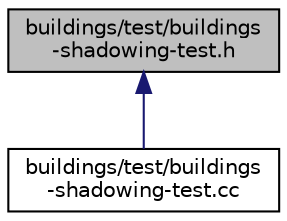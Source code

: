 digraph "buildings/test/buildings-shadowing-test.h"
{
  edge [fontname="Helvetica",fontsize="10",labelfontname="Helvetica",labelfontsize="10"];
  node [fontname="Helvetica",fontsize="10",shape=record];
  Node1 [label="buildings/test/buildings\l-shadowing-test.h",height=0.2,width=0.4,color="black", fillcolor="grey75", style="filled", fontcolor="black"];
  Node1 -> Node2 [dir="back",color="midnightblue",fontsize="10",style="solid"];
  Node2 [label="buildings/test/buildings\l-shadowing-test.cc",height=0.2,width=0.4,color="black", fillcolor="white", style="filled",URL="$df/dd0/buildings-shadowing-test_8cc.html"];
}
